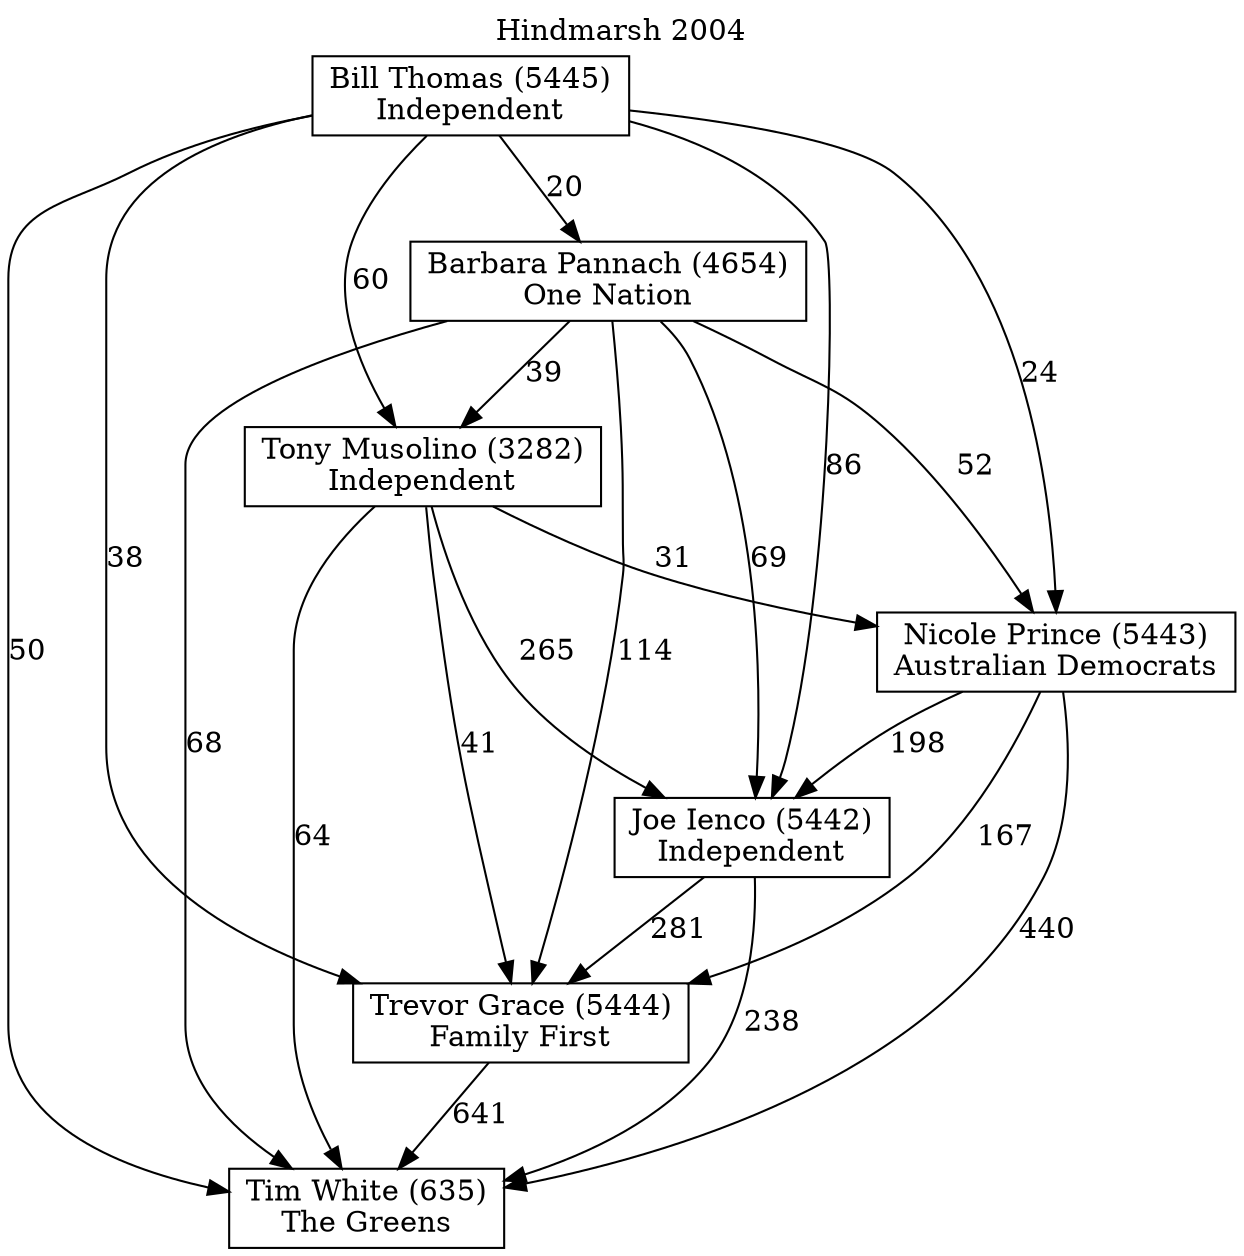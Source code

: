 // House preference flow
digraph "Tim White (635)_Hindmarsh_2004" {
	graph [label="Hindmarsh 2004" labelloc=t mclimit=10]
	node [shape=box]
	"Tim White (635)" [label="Tim White (635)
The Greens"]
	"Trevor Grace (5444)" [label="Trevor Grace (5444)
Family First"]
	"Joe Ienco (5442)" [label="Joe Ienco (5442)
Independent"]
	"Nicole Prince (5443)" [label="Nicole Prince (5443)
Australian Democrats"]
	"Tony Musolino (3282)" [label="Tony Musolino (3282)
Independent"]
	"Barbara Pannach (4654)" [label="Barbara Pannach (4654)
One Nation"]
	"Bill Thomas (5445)" [label="Bill Thomas (5445)
Independent"]
	"Tim White (635)" [label="Tim White (635)
The Greens"]
	"Joe Ienco (5442)" [label="Joe Ienco (5442)
Independent"]
	"Nicole Prince (5443)" [label="Nicole Prince (5443)
Australian Democrats"]
	"Tony Musolino (3282)" [label="Tony Musolino (3282)
Independent"]
	"Barbara Pannach (4654)" [label="Barbara Pannach (4654)
One Nation"]
	"Bill Thomas (5445)" [label="Bill Thomas (5445)
Independent"]
	"Tim White (635)" [label="Tim White (635)
The Greens"]
	"Nicole Prince (5443)" [label="Nicole Prince (5443)
Australian Democrats"]
	"Tony Musolino (3282)" [label="Tony Musolino (3282)
Independent"]
	"Barbara Pannach (4654)" [label="Barbara Pannach (4654)
One Nation"]
	"Bill Thomas (5445)" [label="Bill Thomas (5445)
Independent"]
	"Tim White (635)" [label="Tim White (635)
The Greens"]
	"Tony Musolino (3282)" [label="Tony Musolino (3282)
Independent"]
	"Barbara Pannach (4654)" [label="Barbara Pannach (4654)
One Nation"]
	"Bill Thomas (5445)" [label="Bill Thomas (5445)
Independent"]
	"Tim White (635)" [label="Tim White (635)
The Greens"]
	"Barbara Pannach (4654)" [label="Barbara Pannach (4654)
One Nation"]
	"Bill Thomas (5445)" [label="Bill Thomas (5445)
Independent"]
	"Tim White (635)" [label="Tim White (635)
The Greens"]
	"Bill Thomas (5445)" [label="Bill Thomas (5445)
Independent"]
	"Bill Thomas (5445)" [label="Bill Thomas (5445)
Independent"]
	"Barbara Pannach (4654)" [label="Barbara Pannach (4654)
One Nation"]
	"Bill Thomas (5445)" [label="Bill Thomas (5445)
Independent"]
	"Bill Thomas (5445)" [label="Bill Thomas (5445)
Independent"]
	"Tony Musolino (3282)" [label="Tony Musolino (3282)
Independent"]
	"Barbara Pannach (4654)" [label="Barbara Pannach (4654)
One Nation"]
	"Bill Thomas (5445)" [label="Bill Thomas (5445)
Independent"]
	"Tony Musolino (3282)" [label="Tony Musolino (3282)
Independent"]
	"Bill Thomas (5445)" [label="Bill Thomas (5445)
Independent"]
	"Bill Thomas (5445)" [label="Bill Thomas (5445)
Independent"]
	"Barbara Pannach (4654)" [label="Barbara Pannach (4654)
One Nation"]
	"Bill Thomas (5445)" [label="Bill Thomas (5445)
Independent"]
	"Bill Thomas (5445)" [label="Bill Thomas (5445)
Independent"]
	"Nicole Prince (5443)" [label="Nicole Prince (5443)
Australian Democrats"]
	"Tony Musolino (3282)" [label="Tony Musolino (3282)
Independent"]
	"Barbara Pannach (4654)" [label="Barbara Pannach (4654)
One Nation"]
	"Bill Thomas (5445)" [label="Bill Thomas (5445)
Independent"]
	"Nicole Prince (5443)" [label="Nicole Prince (5443)
Australian Democrats"]
	"Barbara Pannach (4654)" [label="Barbara Pannach (4654)
One Nation"]
	"Bill Thomas (5445)" [label="Bill Thomas (5445)
Independent"]
	"Nicole Prince (5443)" [label="Nicole Prince (5443)
Australian Democrats"]
	"Bill Thomas (5445)" [label="Bill Thomas (5445)
Independent"]
	"Bill Thomas (5445)" [label="Bill Thomas (5445)
Independent"]
	"Barbara Pannach (4654)" [label="Barbara Pannach (4654)
One Nation"]
	"Bill Thomas (5445)" [label="Bill Thomas (5445)
Independent"]
	"Bill Thomas (5445)" [label="Bill Thomas (5445)
Independent"]
	"Tony Musolino (3282)" [label="Tony Musolino (3282)
Independent"]
	"Barbara Pannach (4654)" [label="Barbara Pannach (4654)
One Nation"]
	"Bill Thomas (5445)" [label="Bill Thomas (5445)
Independent"]
	"Tony Musolino (3282)" [label="Tony Musolino (3282)
Independent"]
	"Bill Thomas (5445)" [label="Bill Thomas (5445)
Independent"]
	"Bill Thomas (5445)" [label="Bill Thomas (5445)
Independent"]
	"Barbara Pannach (4654)" [label="Barbara Pannach (4654)
One Nation"]
	"Bill Thomas (5445)" [label="Bill Thomas (5445)
Independent"]
	"Bill Thomas (5445)" [label="Bill Thomas (5445)
Independent"]
	"Joe Ienco (5442)" [label="Joe Ienco (5442)
Independent"]
	"Nicole Prince (5443)" [label="Nicole Prince (5443)
Australian Democrats"]
	"Tony Musolino (3282)" [label="Tony Musolino (3282)
Independent"]
	"Barbara Pannach (4654)" [label="Barbara Pannach (4654)
One Nation"]
	"Bill Thomas (5445)" [label="Bill Thomas (5445)
Independent"]
	"Joe Ienco (5442)" [label="Joe Ienco (5442)
Independent"]
	"Tony Musolino (3282)" [label="Tony Musolino (3282)
Independent"]
	"Barbara Pannach (4654)" [label="Barbara Pannach (4654)
One Nation"]
	"Bill Thomas (5445)" [label="Bill Thomas (5445)
Independent"]
	"Joe Ienco (5442)" [label="Joe Ienco (5442)
Independent"]
	"Barbara Pannach (4654)" [label="Barbara Pannach (4654)
One Nation"]
	"Bill Thomas (5445)" [label="Bill Thomas (5445)
Independent"]
	"Joe Ienco (5442)" [label="Joe Ienco (5442)
Independent"]
	"Bill Thomas (5445)" [label="Bill Thomas (5445)
Independent"]
	"Bill Thomas (5445)" [label="Bill Thomas (5445)
Independent"]
	"Barbara Pannach (4654)" [label="Barbara Pannach (4654)
One Nation"]
	"Bill Thomas (5445)" [label="Bill Thomas (5445)
Independent"]
	"Bill Thomas (5445)" [label="Bill Thomas (5445)
Independent"]
	"Tony Musolino (3282)" [label="Tony Musolino (3282)
Independent"]
	"Barbara Pannach (4654)" [label="Barbara Pannach (4654)
One Nation"]
	"Bill Thomas (5445)" [label="Bill Thomas (5445)
Independent"]
	"Tony Musolino (3282)" [label="Tony Musolino (3282)
Independent"]
	"Bill Thomas (5445)" [label="Bill Thomas (5445)
Independent"]
	"Bill Thomas (5445)" [label="Bill Thomas (5445)
Independent"]
	"Barbara Pannach (4654)" [label="Barbara Pannach (4654)
One Nation"]
	"Bill Thomas (5445)" [label="Bill Thomas (5445)
Independent"]
	"Bill Thomas (5445)" [label="Bill Thomas (5445)
Independent"]
	"Nicole Prince (5443)" [label="Nicole Prince (5443)
Australian Democrats"]
	"Tony Musolino (3282)" [label="Tony Musolino (3282)
Independent"]
	"Barbara Pannach (4654)" [label="Barbara Pannach (4654)
One Nation"]
	"Bill Thomas (5445)" [label="Bill Thomas (5445)
Independent"]
	"Nicole Prince (5443)" [label="Nicole Prince (5443)
Australian Democrats"]
	"Barbara Pannach (4654)" [label="Barbara Pannach (4654)
One Nation"]
	"Bill Thomas (5445)" [label="Bill Thomas (5445)
Independent"]
	"Nicole Prince (5443)" [label="Nicole Prince (5443)
Australian Democrats"]
	"Bill Thomas (5445)" [label="Bill Thomas (5445)
Independent"]
	"Bill Thomas (5445)" [label="Bill Thomas (5445)
Independent"]
	"Barbara Pannach (4654)" [label="Barbara Pannach (4654)
One Nation"]
	"Bill Thomas (5445)" [label="Bill Thomas (5445)
Independent"]
	"Bill Thomas (5445)" [label="Bill Thomas (5445)
Independent"]
	"Tony Musolino (3282)" [label="Tony Musolino (3282)
Independent"]
	"Barbara Pannach (4654)" [label="Barbara Pannach (4654)
One Nation"]
	"Bill Thomas (5445)" [label="Bill Thomas (5445)
Independent"]
	"Tony Musolino (3282)" [label="Tony Musolino (3282)
Independent"]
	"Bill Thomas (5445)" [label="Bill Thomas (5445)
Independent"]
	"Bill Thomas (5445)" [label="Bill Thomas (5445)
Independent"]
	"Barbara Pannach (4654)" [label="Barbara Pannach (4654)
One Nation"]
	"Bill Thomas (5445)" [label="Bill Thomas (5445)
Independent"]
	"Bill Thomas (5445)" [label="Bill Thomas (5445)
Independent"]
	"Trevor Grace (5444)" [label="Trevor Grace (5444)
Family First"]
	"Joe Ienco (5442)" [label="Joe Ienco (5442)
Independent"]
	"Nicole Prince (5443)" [label="Nicole Prince (5443)
Australian Democrats"]
	"Tony Musolino (3282)" [label="Tony Musolino (3282)
Independent"]
	"Barbara Pannach (4654)" [label="Barbara Pannach (4654)
One Nation"]
	"Bill Thomas (5445)" [label="Bill Thomas (5445)
Independent"]
	"Trevor Grace (5444)" [label="Trevor Grace (5444)
Family First"]
	"Nicole Prince (5443)" [label="Nicole Prince (5443)
Australian Democrats"]
	"Tony Musolino (3282)" [label="Tony Musolino (3282)
Independent"]
	"Barbara Pannach (4654)" [label="Barbara Pannach (4654)
One Nation"]
	"Bill Thomas (5445)" [label="Bill Thomas (5445)
Independent"]
	"Trevor Grace (5444)" [label="Trevor Grace (5444)
Family First"]
	"Tony Musolino (3282)" [label="Tony Musolino (3282)
Independent"]
	"Barbara Pannach (4654)" [label="Barbara Pannach (4654)
One Nation"]
	"Bill Thomas (5445)" [label="Bill Thomas (5445)
Independent"]
	"Trevor Grace (5444)" [label="Trevor Grace (5444)
Family First"]
	"Barbara Pannach (4654)" [label="Barbara Pannach (4654)
One Nation"]
	"Bill Thomas (5445)" [label="Bill Thomas (5445)
Independent"]
	"Trevor Grace (5444)" [label="Trevor Grace (5444)
Family First"]
	"Bill Thomas (5445)" [label="Bill Thomas (5445)
Independent"]
	"Bill Thomas (5445)" [label="Bill Thomas (5445)
Independent"]
	"Barbara Pannach (4654)" [label="Barbara Pannach (4654)
One Nation"]
	"Bill Thomas (5445)" [label="Bill Thomas (5445)
Independent"]
	"Bill Thomas (5445)" [label="Bill Thomas (5445)
Independent"]
	"Tony Musolino (3282)" [label="Tony Musolino (3282)
Independent"]
	"Barbara Pannach (4654)" [label="Barbara Pannach (4654)
One Nation"]
	"Bill Thomas (5445)" [label="Bill Thomas (5445)
Independent"]
	"Tony Musolino (3282)" [label="Tony Musolino (3282)
Independent"]
	"Bill Thomas (5445)" [label="Bill Thomas (5445)
Independent"]
	"Bill Thomas (5445)" [label="Bill Thomas (5445)
Independent"]
	"Barbara Pannach (4654)" [label="Barbara Pannach (4654)
One Nation"]
	"Bill Thomas (5445)" [label="Bill Thomas (5445)
Independent"]
	"Bill Thomas (5445)" [label="Bill Thomas (5445)
Independent"]
	"Nicole Prince (5443)" [label="Nicole Prince (5443)
Australian Democrats"]
	"Tony Musolino (3282)" [label="Tony Musolino (3282)
Independent"]
	"Barbara Pannach (4654)" [label="Barbara Pannach (4654)
One Nation"]
	"Bill Thomas (5445)" [label="Bill Thomas (5445)
Independent"]
	"Nicole Prince (5443)" [label="Nicole Prince (5443)
Australian Democrats"]
	"Barbara Pannach (4654)" [label="Barbara Pannach (4654)
One Nation"]
	"Bill Thomas (5445)" [label="Bill Thomas (5445)
Independent"]
	"Nicole Prince (5443)" [label="Nicole Prince (5443)
Australian Democrats"]
	"Bill Thomas (5445)" [label="Bill Thomas (5445)
Independent"]
	"Bill Thomas (5445)" [label="Bill Thomas (5445)
Independent"]
	"Barbara Pannach (4654)" [label="Barbara Pannach (4654)
One Nation"]
	"Bill Thomas (5445)" [label="Bill Thomas (5445)
Independent"]
	"Bill Thomas (5445)" [label="Bill Thomas (5445)
Independent"]
	"Tony Musolino (3282)" [label="Tony Musolino (3282)
Independent"]
	"Barbara Pannach (4654)" [label="Barbara Pannach (4654)
One Nation"]
	"Bill Thomas (5445)" [label="Bill Thomas (5445)
Independent"]
	"Tony Musolino (3282)" [label="Tony Musolino (3282)
Independent"]
	"Bill Thomas (5445)" [label="Bill Thomas (5445)
Independent"]
	"Bill Thomas (5445)" [label="Bill Thomas (5445)
Independent"]
	"Barbara Pannach (4654)" [label="Barbara Pannach (4654)
One Nation"]
	"Bill Thomas (5445)" [label="Bill Thomas (5445)
Independent"]
	"Bill Thomas (5445)" [label="Bill Thomas (5445)
Independent"]
	"Joe Ienco (5442)" [label="Joe Ienco (5442)
Independent"]
	"Nicole Prince (5443)" [label="Nicole Prince (5443)
Australian Democrats"]
	"Tony Musolino (3282)" [label="Tony Musolino (3282)
Independent"]
	"Barbara Pannach (4654)" [label="Barbara Pannach (4654)
One Nation"]
	"Bill Thomas (5445)" [label="Bill Thomas (5445)
Independent"]
	"Joe Ienco (5442)" [label="Joe Ienco (5442)
Independent"]
	"Tony Musolino (3282)" [label="Tony Musolino (3282)
Independent"]
	"Barbara Pannach (4654)" [label="Barbara Pannach (4654)
One Nation"]
	"Bill Thomas (5445)" [label="Bill Thomas (5445)
Independent"]
	"Joe Ienco (5442)" [label="Joe Ienco (5442)
Independent"]
	"Barbara Pannach (4654)" [label="Barbara Pannach (4654)
One Nation"]
	"Bill Thomas (5445)" [label="Bill Thomas (5445)
Independent"]
	"Joe Ienco (5442)" [label="Joe Ienco (5442)
Independent"]
	"Bill Thomas (5445)" [label="Bill Thomas (5445)
Independent"]
	"Bill Thomas (5445)" [label="Bill Thomas (5445)
Independent"]
	"Barbara Pannach (4654)" [label="Barbara Pannach (4654)
One Nation"]
	"Bill Thomas (5445)" [label="Bill Thomas (5445)
Independent"]
	"Bill Thomas (5445)" [label="Bill Thomas (5445)
Independent"]
	"Tony Musolino (3282)" [label="Tony Musolino (3282)
Independent"]
	"Barbara Pannach (4654)" [label="Barbara Pannach (4654)
One Nation"]
	"Bill Thomas (5445)" [label="Bill Thomas (5445)
Independent"]
	"Tony Musolino (3282)" [label="Tony Musolino (3282)
Independent"]
	"Bill Thomas (5445)" [label="Bill Thomas (5445)
Independent"]
	"Bill Thomas (5445)" [label="Bill Thomas (5445)
Independent"]
	"Barbara Pannach (4654)" [label="Barbara Pannach (4654)
One Nation"]
	"Bill Thomas (5445)" [label="Bill Thomas (5445)
Independent"]
	"Bill Thomas (5445)" [label="Bill Thomas (5445)
Independent"]
	"Nicole Prince (5443)" [label="Nicole Prince (5443)
Australian Democrats"]
	"Tony Musolino (3282)" [label="Tony Musolino (3282)
Independent"]
	"Barbara Pannach (4654)" [label="Barbara Pannach (4654)
One Nation"]
	"Bill Thomas (5445)" [label="Bill Thomas (5445)
Independent"]
	"Nicole Prince (5443)" [label="Nicole Prince (5443)
Australian Democrats"]
	"Barbara Pannach (4654)" [label="Barbara Pannach (4654)
One Nation"]
	"Bill Thomas (5445)" [label="Bill Thomas (5445)
Independent"]
	"Nicole Prince (5443)" [label="Nicole Prince (5443)
Australian Democrats"]
	"Bill Thomas (5445)" [label="Bill Thomas (5445)
Independent"]
	"Bill Thomas (5445)" [label="Bill Thomas (5445)
Independent"]
	"Barbara Pannach (4654)" [label="Barbara Pannach (4654)
One Nation"]
	"Bill Thomas (5445)" [label="Bill Thomas (5445)
Independent"]
	"Bill Thomas (5445)" [label="Bill Thomas (5445)
Independent"]
	"Tony Musolino (3282)" [label="Tony Musolino (3282)
Independent"]
	"Barbara Pannach (4654)" [label="Barbara Pannach (4654)
One Nation"]
	"Bill Thomas (5445)" [label="Bill Thomas (5445)
Independent"]
	"Tony Musolino (3282)" [label="Tony Musolino (3282)
Independent"]
	"Bill Thomas (5445)" [label="Bill Thomas (5445)
Independent"]
	"Bill Thomas (5445)" [label="Bill Thomas (5445)
Independent"]
	"Barbara Pannach (4654)" [label="Barbara Pannach (4654)
One Nation"]
	"Bill Thomas (5445)" [label="Bill Thomas (5445)
Independent"]
	"Bill Thomas (5445)" [label="Bill Thomas (5445)
Independent"]
	"Trevor Grace (5444)" -> "Tim White (635)" [label=641]
	"Joe Ienco (5442)" -> "Trevor Grace (5444)" [label=281]
	"Nicole Prince (5443)" -> "Joe Ienco (5442)" [label=198]
	"Tony Musolino (3282)" -> "Nicole Prince (5443)" [label=31]
	"Barbara Pannach (4654)" -> "Tony Musolino (3282)" [label=39]
	"Bill Thomas (5445)" -> "Barbara Pannach (4654)" [label=20]
	"Joe Ienco (5442)" -> "Tim White (635)" [label=238]
	"Nicole Prince (5443)" -> "Tim White (635)" [label=440]
	"Tony Musolino (3282)" -> "Tim White (635)" [label=64]
	"Barbara Pannach (4654)" -> "Tim White (635)" [label=68]
	"Bill Thomas (5445)" -> "Tim White (635)" [label=50]
	"Bill Thomas (5445)" -> "Tony Musolino (3282)" [label=60]
	"Barbara Pannach (4654)" -> "Nicole Prince (5443)" [label=52]
	"Bill Thomas (5445)" -> "Nicole Prince (5443)" [label=24]
	"Tony Musolino (3282)" -> "Joe Ienco (5442)" [label=265]
	"Barbara Pannach (4654)" -> "Joe Ienco (5442)" [label=69]
	"Bill Thomas (5445)" -> "Joe Ienco (5442)" [label=86]
	"Nicole Prince (5443)" -> "Trevor Grace (5444)" [label=167]
	"Tony Musolino (3282)" -> "Trevor Grace (5444)" [label=41]
	"Barbara Pannach (4654)" -> "Trevor Grace (5444)" [label=114]
	"Bill Thomas (5445)" -> "Trevor Grace (5444)" [label=38]
}
